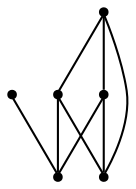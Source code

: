graph {
  node [shape=point,comment="{\"directed\":false,\"doi\":\"10.1007/11618058_38\",\"figure\":\"5 (6)\"}"]

  v0 [pos="844.657101653343,296.1663140190973"]
  v1 [pos="844.657101653343,571.3527255588108"]
  v2 [pos="727.8854106104651,443.29130384657117"]
  v3 [pos="798.2735010901163,380.97771538628473"]
  v4 [pos="602.4870843931685,515.9788343641494"]
  v5 [pos="568.1056890443315,296.1663140190973"]

  v0 -- v1 [id="-1",pos="844.657101653343,296.1663140190973 844.657101653343,571.3527255588108 844.657101653343,571.3527255588108 844.657101653343,571.3527255588108"]
  v5 -- v0 [id="-2",pos="568.1056890443315,296.1663140190973 844.657101653343,296.1663140190973 844.657101653343,296.1663140190973 844.657101653343,296.1663140190973"]
  v5 -- v2 [id="-3",pos="568.1056890443315,296.1663140190973 727.8854106104651,443.29130384657117 727.8854106104651,443.29130384657117 727.8854106104651,443.29130384657117"]
  v5 -- v4 [id="-4",pos="568.1056890443315,296.1663140190973 602.4870843931685,515.9788343641494 602.4870843931685,515.9788343641494 602.4870843931685,515.9788343641494"]
  v4 -- v2 [id="-5",pos="602.4870843931685,515.9788343641494 727.8854106104651,443.29130384657117 727.8854106104651,443.29130384657117 727.8854106104651,443.29130384657117"]
  v4 -- v1 [id="-6",pos="602.4870843931685,515.9788343641494 844.657101653343,571.3527255588108 844.657101653343,571.3527255588108 844.657101653343,571.3527255588108"]
  v3 -- v1 [id="-7",pos="798.2735010901163,380.97771538628473 844.657101653343,571.3527255588108 844.657101653343,571.3527255588108 844.657101653343,571.3527255588108"]
  v0 -- v2 [id="-8",pos="844.657101653343,296.1663140190973 727.8854106104651,443.29130384657117 727.8854106104651,443.29130384657117 727.8854106104651,443.29130384657117"]
}